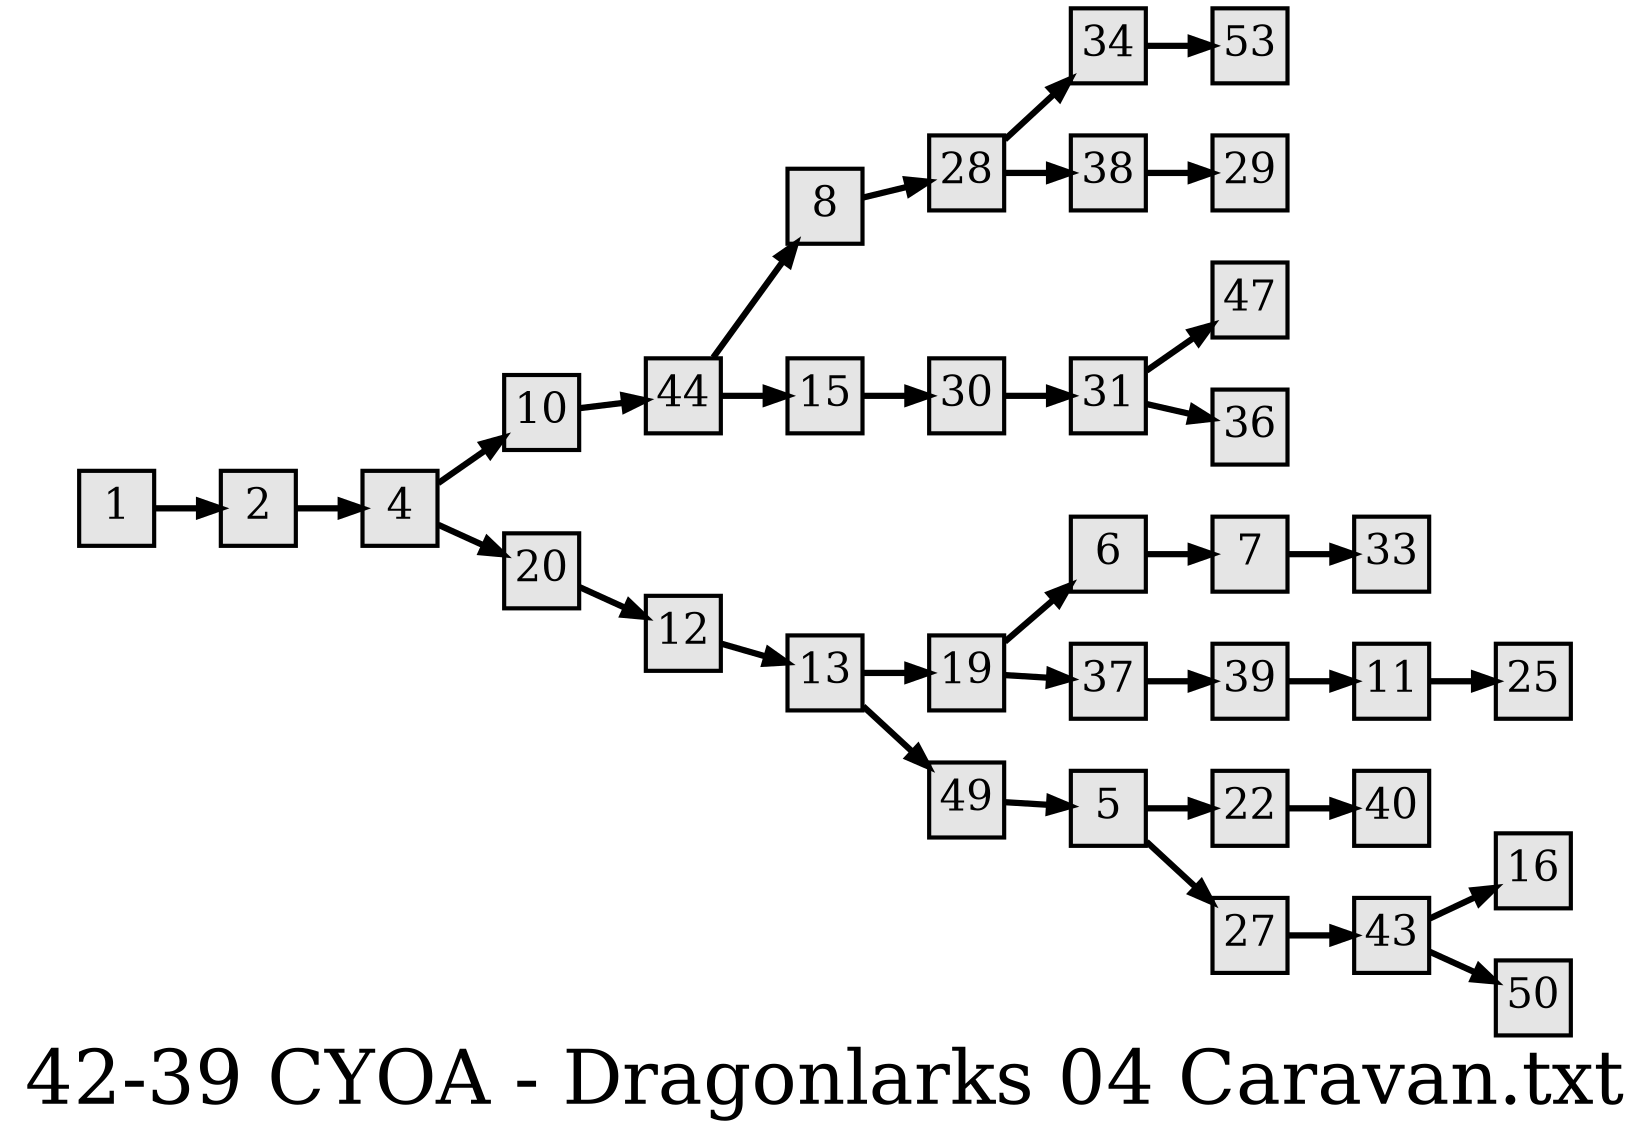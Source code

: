 digraph g{
  graph [ label="42-39 CYOA - Dragonlarks 04 Caravan.txt" rankdir=LR, ordering=out, fontsize=36, nodesep="0.35", ranksep="0.45"];
  node  [shape=rect, penwidth=2, fontsize=20, style=filled, fillcolor=grey90, margin="0,0", labelfloat=true, regular=true, fixedsize=true];
  edge  [labelfloat=true, penwidth=3, fontsize=12];

  1 -> 2;
  2 -> 4;
  4 -> 10;
  4 -> 20;
  5 -> 22;
  5 -> 27;
  6 -> 7;
  7 -> 33;
  8 -> 28;
  10 -> 44;
  11 -> 25;
  12 -> 13;
  13 -> 19;
  13 -> 49;
  15 -> 30;
  19 -> 6;
  19 -> 37;
  20 -> 12;
  22 -> 40;
  27 -> 43;
  28 -> 34;
  28 -> 38;
  30 -> 31;
  31 -> 47;
  31 -> 36;
  34 -> 53;
  37 -> 39;
  38 -> 29;
  39 -> 11;
  43 -> 16;
  43 -> 50;
  44 -> 8;
  44 -> 15;
  49 -> 5;
}


